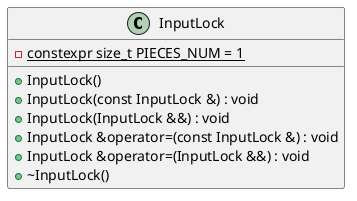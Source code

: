 @startuml (id=InputLock)

class InputLock {
    - {static} constexpr size_t PIECES_NUM = 1
    + InputLock()
    + InputLock(const InputLock &) : void
    + InputLock(InputLock &&) : void
    + InputLock &operator=(const InputLock &) : void
    + InputLock &operator=(InputLock &&) : void
    + ~InputLock()
}

@enduml
